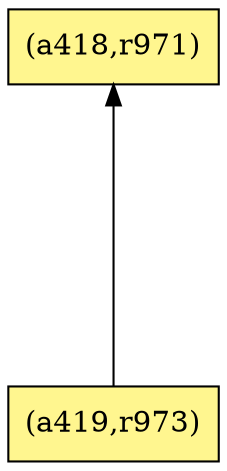 digraph G {
rankdir=BT;ranksep="2.0";
"(a419,r973)" [shape=record,fillcolor=khaki1,style=filled,label="{(a419,r973)}"];
"(a418,r971)" [shape=record,fillcolor=khaki1,style=filled,label="{(a418,r971)}"];
"(a419,r973)" -> "(a418,r971)"
}